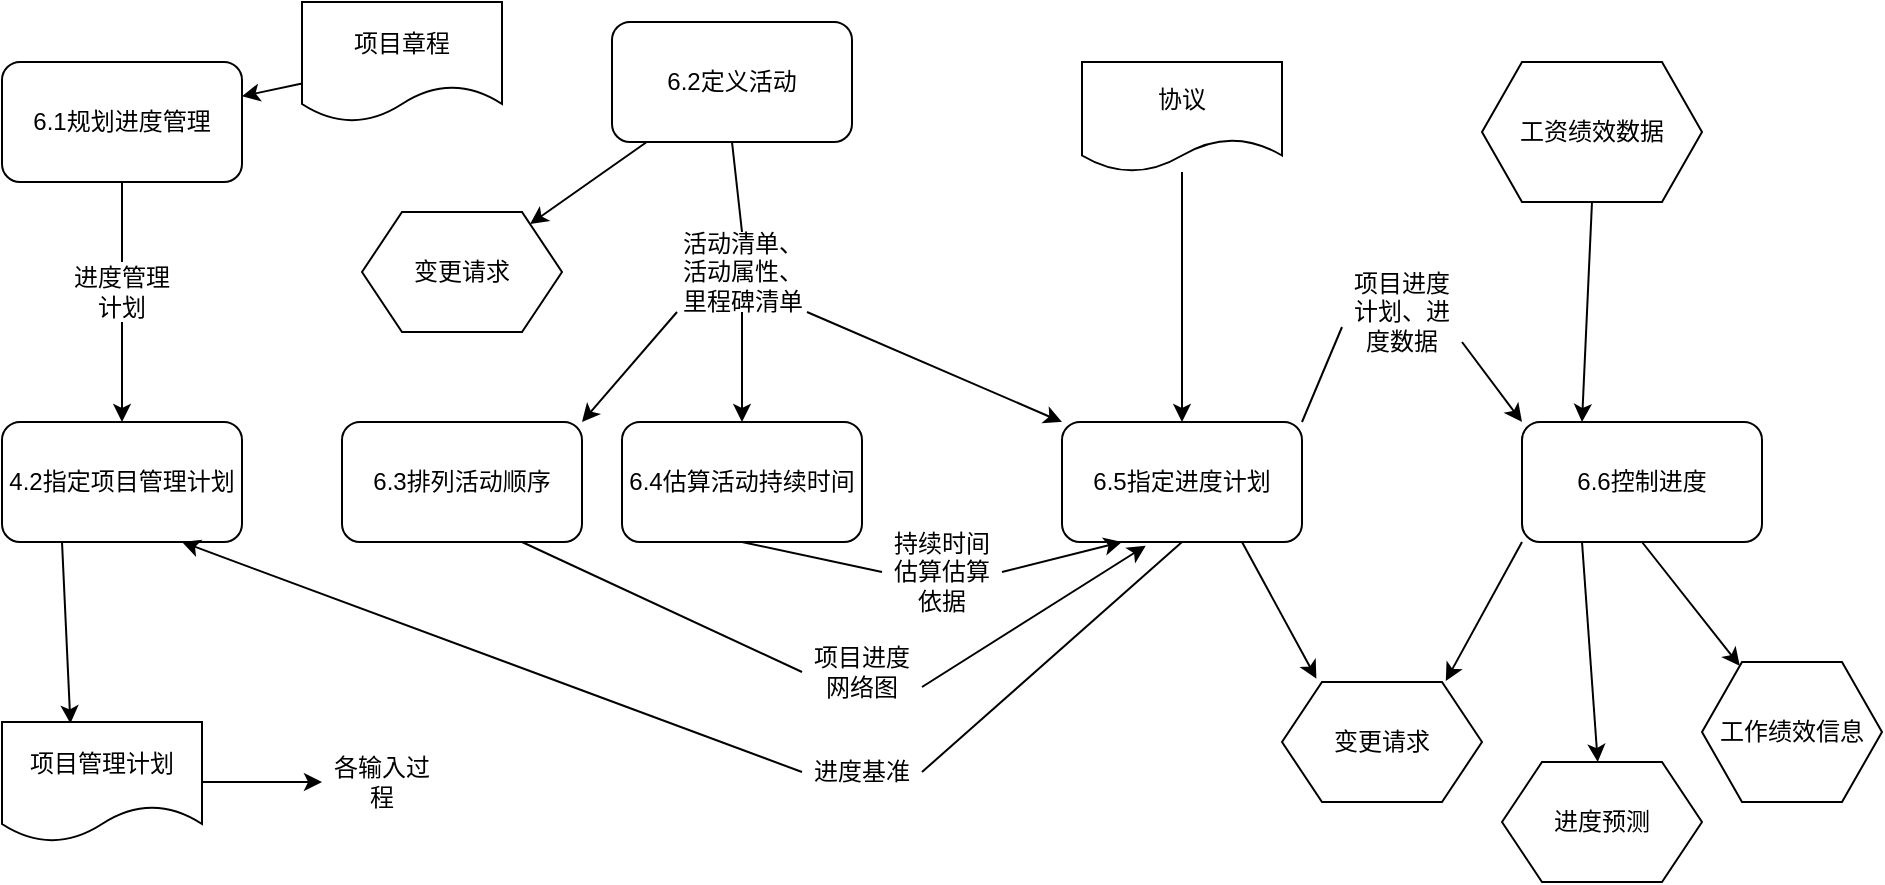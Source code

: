 <mxfile>
    <diagram id="fnEDCV0keJHE2ZUUE0F4" name="Page-1">
        <mxGraphModel dx="1054" dy="1354" grid="1" gridSize="10" guides="1" tooltips="1" connect="1" arrows="1" fold="1" page="1" pageScale="1" pageWidth="850" pageHeight="1100" math="0" shadow="0">
            <root>
                <mxCell id="0"/>
                <mxCell id="1" parent="0"/>
                <mxCell id="19" value="" style="edgeStyle=none;html=1;" edge="1" parent="1" source="2" target="3">
                    <mxGeometry relative="1" as="geometry"/>
                </mxCell>
                <mxCell id="2" value="6.2定义活动" style="rounded=1;whiteSpace=wrap;html=1;" vertex="1" parent="1">
                    <mxGeometry x="305" y="430" width="120" height="60" as="geometry"/>
                </mxCell>
                <mxCell id="3" value="变更请求" style="shape=hexagon;perimeter=hexagonPerimeter2;whiteSpace=wrap;html=1;fixedSize=1;" vertex="1" parent="1">
                    <mxGeometry x="180" y="525" width="100" height="60" as="geometry"/>
                </mxCell>
                <mxCell id="4" value="6.3排列活动顺序" style="rounded=1;whiteSpace=wrap;html=1;" vertex="1" parent="1">
                    <mxGeometry x="170" y="630" width="120" height="60" as="geometry"/>
                </mxCell>
                <mxCell id="5" value="6.4估算活动持续时间" style="rounded=1;whiteSpace=wrap;html=1;" vertex="1" parent="1">
                    <mxGeometry x="310" y="630" width="120" height="60" as="geometry"/>
                </mxCell>
                <mxCell id="45" style="edgeStyle=none;html=1;exitX=0.75;exitY=1;exitDx=0;exitDy=0;entryX=0.172;entryY=-0.027;entryDx=0;entryDy=0;entryPerimeter=0;" edge="1" parent="1" source="6" target="44">
                    <mxGeometry relative="1" as="geometry"/>
                </mxCell>
                <mxCell id="6" value="6.5指定进度计划" style="rounded=1;whiteSpace=wrap;html=1;" vertex="1" parent="1">
                    <mxGeometry x="530" y="630" width="120" height="60" as="geometry"/>
                </mxCell>
                <mxCell id="46" style="edgeStyle=none;html=1;exitX=0;exitY=1;exitDx=0;exitDy=0;entryX=0.819;entryY=-0.008;entryDx=0;entryDy=0;entryPerimeter=0;" edge="1" parent="1" source="7" target="44">
                    <mxGeometry relative="1" as="geometry"/>
                </mxCell>
                <mxCell id="49" style="edgeStyle=none;html=1;exitX=0.5;exitY=1;exitDx=0;exitDy=0;" edge="1" parent="1" source="7" target="47">
                    <mxGeometry relative="1" as="geometry"/>
                </mxCell>
                <mxCell id="50" style="edgeStyle=none;html=1;exitX=0.25;exitY=1;exitDx=0;exitDy=0;" edge="1" parent="1" source="7" target="48">
                    <mxGeometry relative="1" as="geometry"/>
                </mxCell>
                <mxCell id="7" value="6.6控制进度" style="rounded=1;whiteSpace=wrap;html=1;" vertex="1" parent="1">
                    <mxGeometry x="760" y="630" width="120" height="60" as="geometry"/>
                </mxCell>
                <mxCell id="18" value="" style="edgeStyle=none;html=1;" edge="1" parent="1" source="8" target="6">
                    <mxGeometry relative="1" as="geometry"/>
                </mxCell>
                <mxCell id="8" value="协议" style="shape=document;whiteSpace=wrap;html=1;boundedLbl=1;" vertex="1" parent="1">
                    <mxGeometry x="540" y="450" width="100" height="55" as="geometry"/>
                </mxCell>
                <mxCell id="51" style="edgeStyle=none;html=1;exitX=0.5;exitY=1;exitDx=0;exitDy=0;entryX=0.25;entryY=0;entryDx=0;entryDy=0;" edge="1" parent="1" source="9" target="7">
                    <mxGeometry relative="1" as="geometry"/>
                </mxCell>
                <mxCell id="9" value="工资绩效数据" style="shape=hexagon;perimeter=hexagonPerimeter2;whiteSpace=wrap;html=1;fixedSize=1;" vertex="1" parent="1">
                    <mxGeometry x="740" y="450" width="110" height="70" as="geometry"/>
                </mxCell>
                <mxCell id="28" style="edgeStyle=none;html=1;exitX=0.25;exitY=1;exitDx=0;exitDy=0;entryX=0.342;entryY=0.012;entryDx=0;entryDy=0;entryPerimeter=0;" edge="1" parent="1" source="10" target="27">
                    <mxGeometry relative="1" as="geometry">
                        <mxPoint x="30" y="830" as="targetPoint"/>
                    </mxGeometry>
                </mxCell>
                <mxCell id="10" value="4.2指定项目管理计划" style="rounded=1;whiteSpace=wrap;html=1;" vertex="1" parent="1">
                    <mxGeometry y="630" width="120" height="60" as="geometry"/>
                </mxCell>
                <mxCell id="21" style="edgeStyle=none;html=1;entryX=0.5;entryY=0;entryDx=0;entryDy=0;startArrow=none;" edge="1" parent="1" source="39" target="10">
                    <mxGeometry relative="1" as="geometry"/>
                </mxCell>
                <mxCell id="11" value="6.1规划进度管理" style="rounded=1;whiteSpace=wrap;html=1;" vertex="1" parent="1">
                    <mxGeometry y="450" width="120" height="60" as="geometry"/>
                </mxCell>
                <mxCell id="20" value="" style="edgeStyle=none;html=1;" edge="1" parent="1" source="12" target="11">
                    <mxGeometry relative="1" as="geometry"/>
                </mxCell>
                <mxCell id="12" value="项目章程" style="shape=document;whiteSpace=wrap;html=1;boundedLbl=1;" vertex="1" parent="1">
                    <mxGeometry x="150" y="420" width="100" height="60" as="geometry"/>
                </mxCell>
                <mxCell id="15" style="edgeStyle=none;html=1;exitX=0;exitY=1;exitDx=0;exitDy=0;entryX=1;entryY=0;entryDx=0;entryDy=0;" edge="1" parent="1" source="13" target="4">
                    <mxGeometry relative="1" as="geometry"/>
                </mxCell>
                <mxCell id="16" value="" style="edgeStyle=none;html=1;" edge="1" parent="1" source="13" target="5">
                    <mxGeometry relative="1" as="geometry"/>
                </mxCell>
                <mxCell id="17" style="edgeStyle=none;html=1;exitX=1;exitY=1;exitDx=0;exitDy=0;entryX=0;entryY=0;entryDx=0;entryDy=0;" edge="1" parent="1" source="13" target="6">
                    <mxGeometry relative="1" as="geometry"/>
                </mxCell>
                <mxCell id="13" value="活动清单、活动属性、里程碑清单" style="text;html=1;strokeColor=none;fillColor=none;align=center;verticalAlign=middle;whiteSpace=wrap;rounded=0;" vertex="1" parent="1">
                    <mxGeometry x="337.5" y="535" width="65" height="40" as="geometry"/>
                </mxCell>
                <mxCell id="23" value="" style="endArrow=none;html=1;exitX=0.5;exitY=1;exitDx=0;exitDy=0;entryX=0.5;entryY=0;entryDx=0;entryDy=0;" edge="1" parent="1" source="2" target="13">
                    <mxGeometry width="50" height="50" relative="1" as="geometry">
                        <mxPoint x="470" y="740" as="sourcePoint"/>
                        <mxPoint x="520" y="690" as="targetPoint"/>
                    </mxGeometry>
                </mxCell>
                <mxCell id="24" value="" style="endArrow=none;html=1;entryX=0.5;entryY=1;entryDx=0;entryDy=0;exitX=1;exitY=0.5;exitDx=0;exitDy=0;" edge="1" parent="1" source="25" target="6">
                    <mxGeometry width="50" height="50" relative="1" as="geometry">
                        <mxPoint x="150" y="760" as="sourcePoint"/>
                        <mxPoint x="460" y="790" as="targetPoint"/>
                        <Array as="points"/>
                    </mxGeometry>
                </mxCell>
                <mxCell id="26" style="edgeStyle=none;html=1;exitX=0;exitY=0.5;exitDx=0;exitDy=0;entryX=0.75;entryY=1;entryDx=0;entryDy=0;" edge="1" parent="1" source="25" target="10">
                    <mxGeometry relative="1" as="geometry"/>
                </mxCell>
                <mxCell id="25" value="进度基准" style="text;html=1;strokeColor=none;fillColor=none;align=center;verticalAlign=middle;whiteSpace=wrap;rounded=0;" vertex="1" parent="1">
                    <mxGeometry x="400" y="790" width="60" height="30" as="geometry"/>
                </mxCell>
                <mxCell id="38" style="edgeStyle=none;html=1;exitX=1;exitY=0.5;exitDx=0;exitDy=0;entryX=0;entryY=0.5;entryDx=0;entryDy=0;" edge="1" parent="1" source="27" target="37">
                    <mxGeometry relative="1" as="geometry"/>
                </mxCell>
                <mxCell id="27" value="项目管理计划" style="shape=document;whiteSpace=wrap;html=1;boundedLbl=1;" vertex="1" parent="1">
                    <mxGeometry y="780" width="100" height="60" as="geometry"/>
                </mxCell>
                <mxCell id="32" style="edgeStyle=none;html=1;exitX=1;exitY=0.5;exitDx=0;exitDy=0;entryX=0.25;entryY=1;entryDx=0;entryDy=0;" edge="1" parent="1" source="30" target="6">
                    <mxGeometry relative="1" as="geometry"/>
                </mxCell>
                <mxCell id="30" value="持续时间估算估算依据" style="text;html=1;strokeColor=none;fillColor=none;align=center;verticalAlign=middle;whiteSpace=wrap;rounded=0;" vertex="1" parent="1">
                    <mxGeometry x="440" y="690" width="60" height="30" as="geometry"/>
                </mxCell>
                <mxCell id="31" value="" style="endArrow=none;html=1;exitX=0.5;exitY=1;exitDx=0;exitDy=0;entryX=0;entryY=0.5;entryDx=0;entryDy=0;" edge="1" parent="1" source="5" target="30">
                    <mxGeometry width="50" height="50" relative="1" as="geometry">
                        <mxPoint x="470" y="730" as="sourcePoint"/>
                        <mxPoint x="520" y="680" as="targetPoint"/>
                    </mxGeometry>
                </mxCell>
                <mxCell id="36" style="edgeStyle=none;html=1;exitX=1;exitY=0.75;exitDx=0;exitDy=0;entryX=0.349;entryY=1.031;entryDx=0;entryDy=0;entryPerimeter=0;" edge="1" parent="1" source="33" target="6">
                    <mxGeometry relative="1" as="geometry"/>
                </mxCell>
                <mxCell id="33" value="项目进度网络图" style="text;html=1;strokeColor=none;fillColor=none;align=center;verticalAlign=middle;whiteSpace=wrap;rounded=0;" vertex="1" parent="1">
                    <mxGeometry x="400" y="740" width="60" height="30" as="geometry"/>
                </mxCell>
                <mxCell id="35" value="" style="endArrow=none;html=1;exitX=0;exitY=0.5;exitDx=0;exitDy=0;entryX=0.75;entryY=1;entryDx=0;entryDy=0;" edge="1" parent="1" source="33" target="4">
                    <mxGeometry width="50" height="50" relative="1" as="geometry">
                        <mxPoint x="220" y="760" as="sourcePoint"/>
                        <mxPoint x="270" y="710" as="targetPoint"/>
                    </mxGeometry>
                </mxCell>
                <mxCell id="37" value="各输入过程" style="text;html=1;strokeColor=none;fillColor=none;align=center;verticalAlign=middle;whiteSpace=wrap;rounded=0;" vertex="1" parent="1">
                    <mxGeometry x="160" y="795" width="60" height="30" as="geometry"/>
                </mxCell>
                <mxCell id="39" value="进度管理计划" style="text;html=1;strokeColor=none;fillColor=none;align=center;verticalAlign=middle;whiteSpace=wrap;rounded=0;" vertex="1" parent="1">
                    <mxGeometry x="30" y="550" width="60" height="30" as="geometry"/>
                </mxCell>
                <mxCell id="40" value="" style="edgeStyle=none;html=1;entryX=0.5;entryY=0;entryDx=0;entryDy=0;endArrow=none;" edge="1" parent="1" source="11" target="39">
                    <mxGeometry relative="1" as="geometry">
                        <mxPoint x="60" y="445" as="sourcePoint"/>
                        <mxPoint x="60" y="630" as="targetPoint"/>
                    </mxGeometry>
                </mxCell>
                <mxCell id="43" style="edgeStyle=none;html=1;exitX=1;exitY=1;exitDx=0;exitDy=0;entryX=0;entryY=0;entryDx=0;entryDy=0;" edge="1" parent="1" source="41" target="7">
                    <mxGeometry relative="1" as="geometry"/>
                </mxCell>
                <mxCell id="41" value="项目进度计划、进度数据" style="text;html=1;strokeColor=none;fillColor=none;align=center;verticalAlign=middle;whiteSpace=wrap;rounded=0;" vertex="1" parent="1">
                    <mxGeometry x="670" y="560" width="60" height="30" as="geometry"/>
                </mxCell>
                <mxCell id="42" value="" style="endArrow=none;html=1;entryX=1;entryY=0;entryDx=0;entryDy=0;exitX=0;exitY=0.75;exitDx=0;exitDy=0;entryPerimeter=0;" edge="1" parent="1" source="41" target="6">
                    <mxGeometry width="50" height="50" relative="1" as="geometry">
                        <mxPoint x="580" y="880" as="sourcePoint"/>
                        <mxPoint x="630" y="830" as="targetPoint"/>
                    </mxGeometry>
                </mxCell>
                <mxCell id="44" value="变更请求" style="shape=hexagon;perimeter=hexagonPerimeter2;whiteSpace=wrap;html=1;fixedSize=1;" vertex="1" parent="1">
                    <mxGeometry x="640" y="760" width="100" height="60" as="geometry"/>
                </mxCell>
                <mxCell id="47" value="工作绩效信息" style="shape=hexagon;perimeter=hexagonPerimeter2;whiteSpace=wrap;html=1;fixedSize=1;" vertex="1" parent="1">
                    <mxGeometry x="850" y="750" width="90" height="70" as="geometry"/>
                </mxCell>
                <mxCell id="48" value="进度预测" style="shape=hexagon;perimeter=hexagonPerimeter2;whiteSpace=wrap;html=1;fixedSize=1;" vertex="1" parent="1">
                    <mxGeometry x="750" y="800" width="100" height="60" as="geometry"/>
                </mxCell>
            </root>
        </mxGraphModel>
    </diagram>
</mxfile>